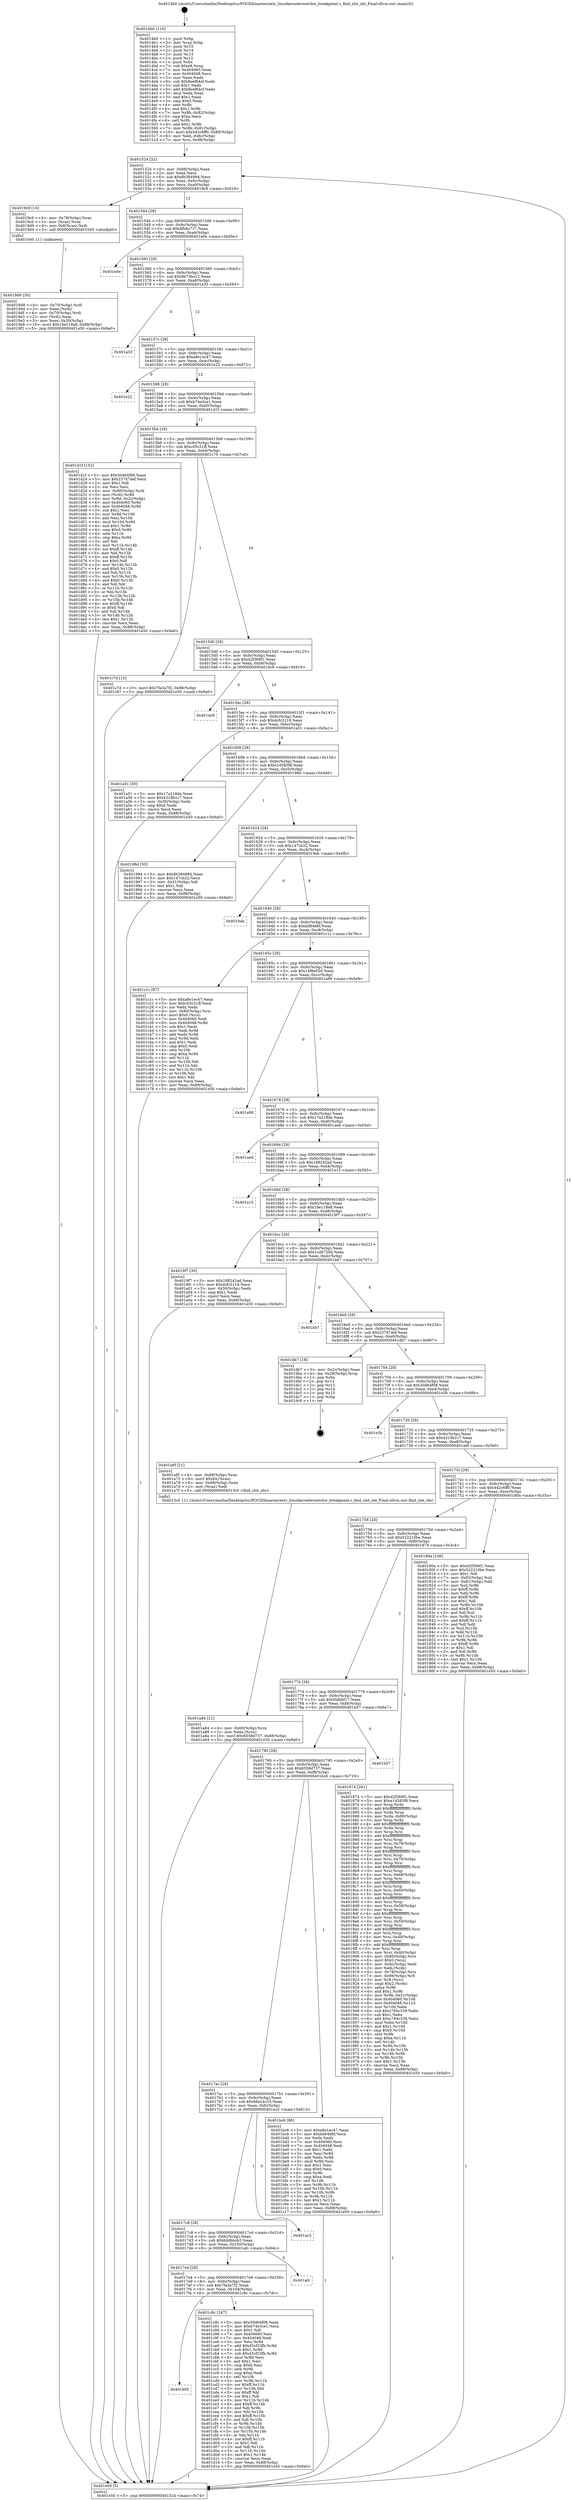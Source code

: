 digraph "0x4014b0" {
  label = "0x4014b0 (/mnt/c/Users/mathe/Desktop/tcc/POCII/binaries/extr_linuxkerneleventshw_breakpoint.c_find_slot_idx_Final-ollvm.out::main(0))"
  labelloc = "t"
  node[shape=record]

  Entry [label="",width=0.3,height=0.3,shape=circle,fillcolor=black,style=filled]
  "0x401524" [label="{
     0x401524 [32]\l
     | [instrs]\l
     &nbsp;&nbsp;0x401524 \<+6\>: mov -0x88(%rbp),%eax\l
     &nbsp;&nbsp;0x40152a \<+2\>: mov %eax,%ecx\l
     &nbsp;&nbsp;0x40152c \<+6\>: sub $0x8b384984,%ecx\l
     &nbsp;&nbsp;0x401532 \<+6\>: mov %eax,-0x9c(%rbp)\l
     &nbsp;&nbsp;0x401538 \<+6\>: mov %ecx,-0xa0(%rbp)\l
     &nbsp;&nbsp;0x40153e \<+6\>: je 00000000004019c9 \<main+0x519\>\l
  }"]
  "0x4019c9" [label="{
     0x4019c9 [16]\l
     | [instrs]\l
     &nbsp;&nbsp;0x4019c9 \<+4\>: mov -0x78(%rbp),%rax\l
     &nbsp;&nbsp;0x4019cd \<+3\>: mov (%rax),%rax\l
     &nbsp;&nbsp;0x4019d0 \<+4\>: mov 0x8(%rax),%rdi\l
     &nbsp;&nbsp;0x4019d4 \<+5\>: call 0000000000401040 \<atoi@plt\>\l
     | [calls]\l
     &nbsp;&nbsp;0x401040 \{1\} (unknown)\l
  }"]
  "0x401544" [label="{
     0x401544 [28]\l
     | [instrs]\l
     &nbsp;&nbsp;0x401544 \<+5\>: jmp 0000000000401549 \<main+0x99\>\l
     &nbsp;&nbsp;0x401549 \<+6\>: mov -0x9c(%rbp),%eax\l
     &nbsp;&nbsp;0x40154f \<+5\>: sub $0x8fb8c717,%eax\l
     &nbsp;&nbsp;0x401554 \<+6\>: mov %eax,-0xa4(%rbp)\l
     &nbsp;&nbsp;0x40155a \<+6\>: je 0000000000401e0e \<main+0x95e\>\l
  }"]
  Exit [label="",width=0.3,height=0.3,shape=circle,fillcolor=black,style=filled,peripheries=2]
  "0x401e0e" [label="{
     0x401e0e\l
  }", style=dashed]
  "0x401560" [label="{
     0x401560 [28]\l
     | [instrs]\l
     &nbsp;&nbsp;0x401560 \<+5\>: jmp 0000000000401565 \<main+0xb5\>\l
     &nbsp;&nbsp;0x401565 \<+6\>: mov -0x9c(%rbp),%eax\l
     &nbsp;&nbsp;0x40156b \<+5\>: sub $0x9b75be12,%eax\l
     &nbsp;&nbsp;0x401570 \<+6\>: mov %eax,-0xa8(%rbp)\l
     &nbsp;&nbsp;0x401576 \<+6\>: je 0000000000401a33 \<main+0x583\>\l
  }"]
  "0x401800" [label="{
     0x401800\l
  }", style=dashed]
  "0x401a33" [label="{
     0x401a33\l
  }", style=dashed]
  "0x40157c" [label="{
     0x40157c [28]\l
     | [instrs]\l
     &nbsp;&nbsp;0x40157c \<+5\>: jmp 0000000000401581 \<main+0xd1\>\l
     &nbsp;&nbsp;0x401581 \<+6\>: mov -0x9c(%rbp),%eax\l
     &nbsp;&nbsp;0x401587 \<+5\>: sub $0xa8e1ec47,%eax\l
     &nbsp;&nbsp;0x40158c \<+6\>: mov %eax,-0xac(%rbp)\l
     &nbsp;&nbsp;0x401592 \<+6\>: je 0000000000401e22 \<main+0x972\>\l
  }"]
  "0x401c8c" [label="{
     0x401c8c [147]\l
     | [instrs]\l
     &nbsp;&nbsp;0x401c8c \<+5\>: mov $0x30d64f08,%eax\l
     &nbsp;&nbsp;0x401c91 \<+5\>: mov $0xb74e3ce1,%ecx\l
     &nbsp;&nbsp;0x401c96 \<+2\>: mov $0x1,%dl\l
     &nbsp;&nbsp;0x401c98 \<+7\>: mov 0x404060,%esi\l
     &nbsp;&nbsp;0x401c9f \<+7\>: mov 0x404048,%edi\l
     &nbsp;&nbsp;0x401ca6 \<+3\>: mov %esi,%r8d\l
     &nbsp;&nbsp;0x401ca9 \<+7\>: add $0x45cf23fb,%r8d\l
     &nbsp;&nbsp;0x401cb0 \<+4\>: sub $0x1,%r8d\l
     &nbsp;&nbsp;0x401cb4 \<+7\>: sub $0x45cf23fb,%r8d\l
     &nbsp;&nbsp;0x401cbb \<+4\>: imul %r8d,%esi\l
     &nbsp;&nbsp;0x401cbf \<+3\>: and $0x1,%esi\l
     &nbsp;&nbsp;0x401cc2 \<+3\>: cmp $0x0,%esi\l
     &nbsp;&nbsp;0x401cc5 \<+4\>: sete %r9b\l
     &nbsp;&nbsp;0x401cc9 \<+3\>: cmp $0xa,%edi\l
     &nbsp;&nbsp;0x401ccc \<+4\>: setl %r10b\l
     &nbsp;&nbsp;0x401cd0 \<+3\>: mov %r9b,%r11b\l
     &nbsp;&nbsp;0x401cd3 \<+4\>: xor $0xff,%r11b\l
     &nbsp;&nbsp;0x401cd7 \<+3\>: mov %r10b,%bl\l
     &nbsp;&nbsp;0x401cda \<+3\>: xor $0xff,%bl\l
     &nbsp;&nbsp;0x401cdd \<+3\>: xor $0x1,%dl\l
     &nbsp;&nbsp;0x401ce0 \<+3\>: mov %r11b,%r14b\l
     &nbsp;&nbsp;0x401ce3 \<+4\>: and $0xff,%r14b\l
     &nbsp;&nbsp;0x401ce7 \<+3\>: and %dl,%r9b\l
     &nbsp;&nbsp;0x401cea \<+3\>: mov %bl,%r15b\l
     &nbsp;&nbsp;0x401ced \<+4\>: and $0xff,%r15b\l
     &nbsp;&nbsp;0x401cf1 \<+3\>: and %dl,%r10b\l
     &nbsp;&nbsp;0x401cf4 \<+3\>: or %r9b,%r14b\l
     &nbsp;&nbsp;0x401cf7 \<+3\>: or %r10b,%r15b\l
     &nbsp;&nbsp;0x401cfa \<+3\>: xor %r15b,%r14b\l
     &nbsp;&nbsp;0x401cfd \<+3\>: or %bl,%r11b\l
     &nbsp;&nbsp;0x401d00 \<+4\>: xor $0xff,%r11b\l
     &nbsp;&nbsp;0x401d04 \<+3\>: or $0x1,%dl\l
     &nbsp;&nbsp;0x401d07 \<+3\>: and %dl,%r11b\l
     &nbsp;&nbsp;0x401d0a \<+3\>: or %r11b,%r14b\l
     &nbsp;&nbsp;0x401d0d \<+4\>: test $0x1,%r14b\l
     &nbsp;&nbsp;0x401d11 \<+3\>: cmovne %ecx,%eax\l
     &nbsp;&nbsp;0x401d14 \<+6\>: mov %eax,-0x88(%rbp)\l
     &nbsp;&nbsp;0x401d1a \<+5\>: jmp 0000000000401e50 \<main+0x9a0\>\l
  }"]
  "0x401e22" [label="{
     0x401e22\l
  }", style=dashed]
  "0x401598" [label="{
     0x401598 [28]\l
     | [instrs]\l
     &nbsp;&nbsp;0x401598 \<+5\>: jmp 000000000040159d \<main+0xed\>\l
     &nbsp;&nbsp;0x40159d \<+6\>: mov -0x9c(%rbp),%eax\l
     &nbsp;&nbsp;0x4015a3 \<+5\>: sub $0xb74e3ce1,%eax\l
     &nbsp;&nbsp;0x4015a8 \<+6\>: mov %eax,-0xb0(%rbp)\l
     &nbsp;&nbsp;0x4015ae \<+6\>: je 0000000000401d1f \<main+0x86f\>\l
  }"]
  "0x4017e4" [label="{
     0x4017e4 [28]\l
     | [instrs]\l
     &nbsp;&nbsp;0x4017e4 \<+5\>: jmp 00000000004017e9 \<main+0x339\>\l
     &nbsp;&nbsp;0x4017e9 \<+6\>: mov -0x9c(%rbp),%eax\l
     &nbsp;&nbsp;0x4017ef \<+5\>: sub $0x7fa3a7f2,%eax\l
     &nbsp;&nbsp;0x4017f4 \<+6\>: mov %eax,-0x104(%rbp)\l
     &nbsp;&nbsp;0x4017fa \<+6\>: je 0000000000401c8c \<main+0x7dc\>\l
  }"]
  "0x401d1f" [label="{
     0x401d1f [152]\l
     | [instrs]\l
     &nbsp;&nbsp;0x401d1f \<+5\>: mov $0x30d64f08,%eax\l
     &nbsp;&nbsp;0x401d24 \<+5\>: mov $0x237d74ef,%ecx\l
     &nbsp;&nbsp;0x401d29 \<+2\>: mov $0x1,%dl\l
     &nbsp;&nbsp;0x401d2b \<+2\>: xor %esi,%esi\l
     &nbsp;&nbsp;0x401d2d \<+4\>: mov -0x80(%rbp),%rdi\l
     &nbsp;&nbsp;0x401d31 \<+3\>: mov (%rdi),%r8d\l
     &nbsp;&nbsp;0x401d34 \<+4\>: mov %r8d,-0x2c(%rbp)\l
     &nbsp;&nbsp;0x401d38 \<+8\>: mov 0x404060,%r8d\l
     &nbsp;&nbsp;0x401d40 \<+8\>: mov 0x404048,%r9d\l
     &nbsp;&nbsp;0x401d48 \<+3\>: sub $0x1,%esi\l
     &nbsp;&nbsp;0x401d4b \<+3\>: mov %r8d,%r10d\l
     &nbsp;&nbsp;0x401d4e \<+3\>: add %esi,%r10d\l
     &nbsp;&nbsp;0x401d51 \<+4\>: imul %r10d,%r8d\l
     &nbsp;&nbsp;0x401d55 \<+4\>: and $0x1,%r8d\l
     &nbsp;&nbsp;0x401d59 \<+4\>: cmp $0x0,%r8d\l
     &nbsp;&nbsp;0x401d5d \<+4\>: sete %r11b\l
     &nbsp;&nbsp;0x401d61 \<+4\>: cmp $0xa,%r9d\l
     &nbsp;&nbsp;0x401d65 \<+3\>: setl %bl\l
     &nbsp;&nbsp;0x401d68 \<+3\>: mov %r11b,%r14b\l
     &nbsp;&nbsp;0x401d6b \<+4\>: xor $0xff,%r14b\l
     &nbsp;&nbsp;0x401d6f \<+3\>: mov %bl,%r15b\l
     &nbsp;&nbsp;0x401d72 \<+4\>: xor $0xff,%r15b\l
     &nbsp;&nbsp;0x401d76 \<+3\>: xor $0x0,%dl\l
     &nbsp;&nbsp;0x401d79 \<+3\>: mov %r14b,%r12b\l
     &nbsp;&nbsp;0x401d7c \<+4\>: and $0x0,%r12b\l
     &nbsp;&nbsp;0x401d80 \<+3\>: and %dl,%r11b\l
     &nbsp;&nbsp;0x401d83 \<+3\>: mov %r15b,%r13b\l
     &nbsp;&nbsp;0x401d86 \<+4\>: and $0x0,%r13b\l
     &nbsp;&nbsp;0x401d8a \<+2\>: and %dl,%bl\l
     &nbsp;&nbsp;0x401d8c \<+3\>: or %r11b,%r12b\l
     &nbsp;&nbsp;0x401d8f \<+3\>: or %bl,%r13b\l
     &nbsp;&nbsp;0x401d92 \<+3\>: xor %r13b,%r12b\l
     &nbsp;&nbsp;0x401d95 \<+3\>: or %r15b,%r14b\l
     &nbsp;&nbsp;0x401d98 \<+4\>: xor $0xff,%r14b\l
     &nbsp;&nbsp;0x401d9c \<+3\>: or $0x0,%dl\l
     &nbsp;&nbsp;0x401d9f \<+3\>: and %dl,%r14b\l
     &nbsp;&nbsp;0x401da2 \<+3\>: or %r14b,%r12b\l
     &nbsp;&nbsp;0x401da5 \<+4\>: test $0x1,%r12b\l
     &nbsp;&nbsp;0x401da9 \<+3\>: cmovne %ecx,%eax\l
     &nbsp;&nbsp;0x401dac \<+6\>: mov %eax,-0x88(%rbp)\l
     &nbsp;&nbsp;0x401db2 \<+5\>: jmp 0000000000401e50 \<main+0x9a0\>\l
  }"]
  "0x4015b4" [label="{
     0x4015b4 [28]\l
     | [instrs]\l
     &nbsp;&nbsp;0x4015b4 \<+5\>: jmp 00000000004015b9 \<main+0x109\>\l
     &nbsp;&nbsp;0x4015b9 \<+6\>: mov -0x9c(%rbp),%eax\l
     &nbsp;&nbsp;0x4015bf \<+5\>: sub $0xc05c31ff,%eax\l
     &nbsp;&nbsp;0x4015c4 \<+6\>: mov %eax,-0xb4(%rbp)\l
     &nbsp;&nbsp;0x4015ca \<+6\>: je 0000000000401c7d \<main+0x7cd\>\l
  }"]
  "0x401afc" [label="{
     0x401afc\l
  }", style=dashed]
  "0x401c7d" [label="{
     0x401c7d [15]\l
     | [instrs]\l
     &nbsp;&nbsp;0x401c7d \<+10\>: movl $0x7fa3a7f2,-0x88(%rbp)\l
     &nbsp;&nbsp;0x401c87 \<+5\>: jmp 0000000000401e50 \<main+0x9a0\>\l
  }"]
  "0x4015d0" [label="{
     0x4015d0 [28]\l
     | [instrs]\l
     &nbsp;&nbsp;0x4015d0 \<+5\>: jmp 00000000004015d5 \<main+0x125\>\l
     &nbsp;&nbsp;0x4015d5 \<+6\>: mov -0x9c(%rbp),%eax\l
     &nbsp;&nbsp;0x4015db \<+5\>: sub $0xd2f369f1,%eax\l
     &nbsp;&nbsp;0x4015e0 \<+6\>: mov %eax,-0xb8(%rbp)\l
     &nbsp;&nbsp;0x4015e6 \<+6\>: je 0000000000401dc9 \<main+0x919\>\l
  }"]
  "0x4017c8" [label="{
     0x4017c8 [28]\l
     | [instrs]\l
     &nbsp;&nbsp;0x4017c8 \<+5\>: jmp 00000000004017cd \<main+0x31d\>\l
     &nbsp;&nbsp;0x4017cd \<+6\>: mov -0x9c(%rbp),%eax\l
     &nbsp;&nbsp;0x4017d3 \<+5\>: sub $0x6ddbbcb3,%eax\l
     &nbsp;&nbsp;0x4017d8 \<+6\>: mov %eax,-0x100(%rbp)\l
     &nbsp;&nbsp;0x4017de \<+6\>: je 0000000000401afc \<main+0x64c\>\l
  }"]
  "0x401dc9" [label="{
     0x401dc9\l
  }", style=dashed]
  "0x4015ec" [label="{
     0x4015ec [28]\l
     | [instrs]\l
     &nbsp;&nbsp;0x4015ec \<+5\>: jmp 00000000004015f1 \<main+0x141\>\l
     &nbsp;&nbsp;0x4015f1 \<+6\>: mov -0x9c(%rbp),%eax\l
     &nbsp;&nbsp;0x4015f7 \<+5\>: sub $0xdcfc2118,%eax\l
     &nbsp;&nbsp;0x4015fc \<+6\>: mov %eax,-0xbc(%rbp)\l
     &nbsp;&nbsp;0x401602 \<+6\>: je 0000000000401a51 \<main+0x5a1\>\l
  }"]
  "0x401ac3" [label="{
     0x401ac3\l
  }", style=dashed]
  "0x401a51" [label="{
     0x401a51 [30]\l
     | [instrs]\l
     &nbsp;&nbsp;0x401a51 \<+5\>: mov $0x17a218de,%eax\l
     &nbsp;&nbsp;0x401a56 \<+5\>: mov $0x4318b1c7,%ecx\l
     &nbsp;&nbsp;0x401a5b \<+3\>: mov -0x30(%rbp),%edx\l
     &nbsp;&nbsp;0x401a5e \<+3\>: cmp $0x0,%edx\l
     &nbsp;&nbsp;0x401a61 \<+3\>: cmove %ecx,%eax\l
     &nbsp;&nbsp;0x401a64 \<+6\>: mov %eax,-0x88(%rbp)\l
     &nbsp;&nbsp;0x401a6a \<+5\>: jmp 0000000000401e50 \<main+0x9a0\>\l
  }"]
  "0x401608" [label="{
     0x401608 [28]\l
     | [instrs]\l
     &nbsp;&nbsp;0x401608 \<+5\>: jmp 000000000040160d \<main+0x15d\>\l
     &nbsp;&nbsp;0x40160d \<+6\>: mov -0x9c(%rbp),%eax\l
     &nbsp;&nbsp;0x401613 \<+5\>: sub $0xe1d583f8,%eax\l
     &nbsp;&nbsp;0x401618 \<+6\>: mov %eax,-0xc0(%rbp)\l
     &nbsp;&nbsp;0x40161e \<+6\>: je 000000000040198d \<main+0x4dd\>\l
  }"]
  "0x4017ac" [label="{
     0x4017ac [28]\l
     | [instrs]\l
     &nbsp;&nbsp;0x4017ac \<+5\>: jmp 00000000004017b1 \<main+0x301\>\l
     &nbsp;&nbsp;0x4017b1 \<+6\>: mov -0x9c(%rbp),%eax\l
     &nbsp;&nbsp;0x4017b7 \<+5\>: sub $0x66a14c33,%eax\l
     &nbsp;&nbsp;0x4017bc \<+6\>: mov %eax,-0xfc(%rbp)\l
     &nbsp;&nbsp;0x4017c2 \<+6\>: je 0000000000401ac3 \<main+0x613\>\l
  }"]
  "0x40198d" [label="{
     0x40198d [30]\l
     | [instrs]\l
     &nbsp;&nbsp;0x40198d \<+5\>: mov $0x8b384984,%eax\l
     &nbsp;&nbsp;0x401992 \<+5\>: mov $0x147cb22,%ecx\l
     &nbsp;&nbsp;0x401997 \<+3\>: mov -0x31(%rbp),%dl\l
     &nbsp;&nbsp;0x40199a \<+3\>: test $0x1,%dl\l
     &nbsp;&nbsp;0x40199d \<+3\>: cmovne %ecx,%eax\l
     &nbsp;&nbsp;0x4019a0 \<+6\>: mov %eax,-0x88(%rbp)\l
     &nbsp;&nbsp;0x4019a6 \<+5\>: jmp 0000000000401e50 \<main+0x9a0\>\l
  }"]
  "0x401624" [label="{
     0x401624 [28]\l
     | [instrs]\l
     &nbsp;&nbsp;0x401624 \<+5\>: jmp 0000000000401629 \<main+0x179\>\l
     &nbsp;&nbsp;0x401629 \<+6\>: mov -0x9c(%rbp),%eax\l
     &nbsp;&nbsp;0x40162f \<+5\>: sub $0x147cb22,%eax\l
     &nbsp;&nbsp;0x401634 \<+6\>: mov %eax,-0xc4(%rbp)\l
     &nbsp;&nbsp;0x40163a \<+6\>: je 00000000004019ab \<main+0x4fb\>\l
  }"]
  "0x401bc6" [label="{
     0x401bc6 [86]\l
     | [instrs]\l
     &nbsp;&nbsp;0x401bc6 \<+5\>: mov $0xa8e1ec47,%eax\l
     &nbsp;&nbsp;0x401bcb \<+5\>: mov $0xbd84d6f,%ecx\l
     &nbsp;&nbsp;0x401bd0 \<+2\>: xor %edx,%edx\l
     &nbsp;&nbsp;0x401bd2 \<+7\>: mov 0x404060,%esi\l
     &nbsp;&nbsp;0x401bd9 \<+7\>: mov 0x404048,%edi\l
     &nbsp;&nbsp;0x401be0 \<+3\>: sub $0x1,%edx\l
     &nbsp;&nbsp;0x401be3 \<+3\>: mov %esi,%r8d\l
     &nbsp;&nbsp;0x401be6 \<+3\>: add %edx,%r8d\l
     &nbsp;&nbsp;0x401be9 \<+4\>: imul %r8d,%esi\l
     &nbsp;&nbsp;0x401bed \<+3\>: and $0x1,%esi\l
     &nbsp;&nbsp;0x401bf0 \<+3\>: cmp $0x0,%esi\l
     &nbsp;&nbsp;0x401bf3 \<+4\>: sete %r9b\l
     &nbsp;&nbsp;0x401bf7 \<+3\>: cmp $0xa,%edi\l
     &nbsp;&nbsp;0x401bfa \<+4\>: setl %r10b\l
     &nbsp;&nbsp;0x401bfe \<+3\>: mov %r9b,%r11b\l
     &nbsp;&nbsp;0x401c01 \<+3\>: and %r10b,%r11b\l
     &nbsp;&nbsp;0x401c04 \<+3\>: xor %r10b,%r9b\l
     &nbsp;&nbsp;0x401c07 \<+3\>: or %r9b,%r11b\l
     &nbsp;&nbsp;0x401c0a \<+4\>: test $0x1,%r11b\l
     &nbsp;&nbsp;0x401c0e \<+3\>: cmovne %ecx,%eax\l
     &nbsp;&nbsp;0x401c11 \<+6\>: mov %eax,-0x88(%rbp)\l
     &nbsp;&nbsp;0x401c17 \<+5\>: jmp 0000000000401e50 \<main+0x9a0\>\l
  }"]
  "0x4019ab" [label="{
     0x4019ab\l
  }", style=dashed]
  "0x401640" [label="{
     0x401640 [28]\l
     | [instrs]\l
     &nbsp;&nbsp;0x401640 \<+5\>: jmp 0000000000401645 \<main+0x195\>\l
     &nbsp;&nbsp;0x401645 \<+6\>: mov -0x9c(%rbp),%eax\l
     &nbsp;&nbsp;0x40164b \<+5\>: sub $0xbd84d6f,%eax\l
     &nbsp;&nbsp;0x401650 \<+6\>: mov %eax,-0xc8(%rbp)\l
     &nbsp;&nbsp;0x401656 \<+6\>: je 0000000000401c1c \<main+0x76c\>\l
  }"]
  "0x401790" [label="{
     0x401790 [28]\l
     | [instrs]\l
     &nbsp;&nbsp;0x401790 \<+5\>: jmp 0000000000401795 \<main+0x2e5\>\l
     &nbsp;&nbsp;0x401795 \<+6\>: mov -0x9c(%rbp),%eax\l
     &nbsp;&nbsp;0x40179b \<+5\>: sub $0x6558d737,%eax\l
     &nbsp;&nbsp;0x4017a0 \<+6\>: mov %eax,-0xf8(%rbp)\l
     &nbsp;&nbsp;0x4017a6 \<+6\>: je 0000000000401bc6 \<main+0x716\>\l
  }"]
  "0x401c1c" [label="{
     0x401c1c [97]\l
     | [instrs]\l
     &nbsp;&nbsp;0x401c1c \<+5\>: mov $0xa8e1ec47,%eax\l
     &nbsp;&nbsp;0x401c21 \<+5\>: mov $0xc05c31ff,%ecx\l
     &nbsp;&nbsp;0x401c26 \<+2\>: xor %edx,%edx\l
     &nbsp;&nbsp;0x401c28 \<+4\>: mov -0x80(%rbp),%rsi\l
     &nbsp;&nbsp;0x401c2c \<+6\>: movl $0x0,(%rsi)\l
     &nbsp;&nbsp;0x401c32 \<+7\>: mov 0x404060,%edi\l
     &nbsp;&nbsp;0x401c39 \<+8\>: mov 0x404048,%r8d\l
     &nbsp;&nbsp;0x401c41 \<+3\>: sub $0x1,%edx\l
     &nbsp;&nbsp;0x401c44 \<+3\>: mov %edi,%r9d\l
     &nbsp;&nbsp;0x401c47 \<+3\>: add %edx,%r9d\l
     &nbsp;&nbsp;0x401c4a \<+4\>: imul %r9d,%edi\l
     &nbsp;&nbsp;0x401c4e \<+3\>: and $0x1,%edi\l
     &nbsp;&nbsp;0x401c51 \<+3\>: cmp $0x0,%edi\l
     &nbsp;&nbsp;0x401c54 \<+4\>: sete %r10b\l
     &nbsp;&nbsp;0x401c58 \<+4\>: cmp $0xa,%r8d\l
     &nbsp;&nbsp;0x401c5c \<+4\>: setl %r11b\l
     &nbsp;&nbsp;0x401c60 \<+3\>: mov %r10b,%bl\l
     &nbsp;&nbsp;0x401c63 \<+3\>: and %r11b,%bl\l
     &nbsp;&nbsp;0x401c66 \<+3\>: xor %r11b,%r10b\l
     &nbsp;&nbsp;0x401c69 \<+3\>: or %r10b,%bl\l
     &nbsp;&nbsp;0x401c6c \<+3\>: test $0x1,%bl\l
     &nbsp;&nbsp;0x401c6f \<+3\>: cmovne %ecx,%eax\l
     &nbsp;&nbsp;0x401c72 \<+6\>: mov %eax,-0x88(%rbp)\l
     &nbsp;&nbsp;0x401c78 \<+5\>: jmp 0000000000401e50 \<main+0x9a0\>\l
  }"]
  "0x40165c" [label="{
     0x40165c [28]\l
     | [instrs]\l
     &nbsp;&nbsp;0x40165c \<+5\>: jmp 0000000000401661 \<main+0x1b1\>\l
     &nbsp;&nbsp;0x401661 \<+6\>: mov -0x9c(%rbp),%eax\l
     &nbsp;&nbsp;0x401667 \<+5\>: sub $0x14f6e020,%eax\l
     &nbsp;&nbsp;0x40166c \<+6\>: mov %eax,-0xcc(%rbp)\l
     &nbsp;&nbsp;0x401672 \<+6\>: je 0000000000401a99 \<main+0x5e9\>\l
  }"]
  "0x401b57" [label="{
     0x401b57\l
  }", style=dashed]
  "0x401a99" [label="{
     0x401a99\l
  }", style=dashed]
  "0x401678" [label="{
     0x401678 [28]\l
     | [instrs]\l
     &nbsp;&nbsp;0x401678 \<+5\>: jmp 000000000040167d \<main+0x1cd\>\l
     &nbsp;&nbsp;0x40167d \<+6\>: mov -0x9c(%rbp),%eax\l
     &nbsp;&nbsp;0x401683 \<+5\>: sub $0x17a218de,%eax\l
     &nbsp;&nbsp;0x401688 \<+6\>: mov %eax,-0xd0(%rbp)\l
     &nbsp;&nbsp;0x40168e \<+6\>: je 0000000000401aed \<main+0x63d\>\l
  }"]
  "0x401a84" [label="{
     0x401a84 [21]\l
     | [instrs]\l
     &nbsp;&nbsp;0x401a84 \<+4\>: mov -0x60(%rbp),%rcx\l
     &nbsp;&nbsp;0x401a88 \<+2\>: mov %eax,(%rcx)\l
     &nbsp;&nbsp;0x401a8a \<+10\>: movl $0x6558d737,-0x88(%rbp)\l
     &nbsp;&nbsp;0x401a94 \<+5\>: jmp 0000000000401e50 \<main+0x9a0\>\l
  }"]
  "0x401aed" [label="{
     0x401aed\l
  }", style=dashed]
  "0x401694" [label="{
     0x401694 [28]\l
     | [instrs]\l
     &nbsp;&nbsp;0x401694 \<+5\>: jmp 0000000000401699 \<main+0x1e9\>\l
     &nbsp;&nbsp;0x401699 \<+6\>: mov -0x9c(%rbp),%eax\l
     &nbsp;&nbsp;0x40169f \<+5\>: sub $0x188242ad,%eax\l
     &nbsp;&nbsp;0x4016a4 \<+6\>: mov %eax,-0xd4(%rbp)\l
     &nbsp;&nbsp;0x4016aa \<+6\>: je 0000000000401a15 \<main+0x565\>\l
  }"]
  "0x4019d9" [label="{
     0x4019d9 [30]\l
     | [instrs]\l
     &nbsp;&nbsp;0x4019d9 \<+4\>: mov -0x70(%rbp),%rdi\l
     &nbsp;&nbsp;0x4019dd \<+2\>: mov %eax,(%rdi)\l
     &nbsp;&nbsp;0x4019df \<+4\>: mov -0x70(%rbp),%rdi\l
     &nbsp;&nbsp;0x4019e3 \<+2\>: mov (%rdi),%eax\l
     &nbsp;&nbsp;0x4019e5 \<+3\>: mov %eax,-0x30(%rbp)\l
     &nbsp;&nbsp;0x4019e8 \<+10\>: movl $0x1be118a8,-0x88(%rbp)\l
     &nbsp;&nbsp;0x4019f2 \<+5\>: jmp 0000000000401e50 \<main+0x9a0\>\l
  }"]
  "0x401a15" [label="{
     0x401a15\l
  }", style=dashed]
  "0x4016b0" [label="{
     0x4016b0 [28]\l
     | [instrs]\l
     &nbsp;&nbsp;0x4016b0 \<+5\>: jmp 00000000004016b5 \<main+0x205\>\l
     &nbsp;&nbsp;0x4016b5 \<+6\>: mov -0x9c(%rbp),%eax\l
     &nbsp;&nbsp;0x4016bb \<+5\>: sub $0x1be118a8,%eax\l
     &nbsp;&nbsp;0x4016c0 \<+6\>: mov %eax,-0xd8(%rbp)\l
     &nbsp;&nbsp;0x4016c6 \<+6\>: je 00000000004019f7 \<main+0x547\>\l
  }"]
  "0x401774" [label="{
     0x401774 [28]\l
     | [instrs]\l
     &nbsp;&nbsp;0x401774 \<+5\>: jmp 0000000000401779 \<main+0x2c9\>\l
     &nbsp;&nbsp;0x401779 \<+6\>: mov -0x9c(%rbp),%eax\l
     &nbsp;&nbsp;0x40177f \<+5\>: sub $0x5bfabf17,%eax\l
     &nbsp;&nbsp;0x401784 \<+6\>: mov %eax,-0xf4(%rbp)\l
     &nbsp;&nbsp;0x40178a \<+6\>: je 0000000000401b57 \<main+0x6a7\>\l
  }"]
  "0x4019f7" [label="{
     0x4019f7 [30]\l
     | [instrs]\l
     &nbsp;&nbsp;0x4019f7 \<+5\>: mov $0x188242ad,%eax\l
     &nbsp;&nbsp;0x4019fc \<+5\>: mov $0xdcfc2118,%ecx\l
     &nbsp;&nbsp;0x401a01 \<+3\>: mov -0x30(%rbp),%edx\l
     &nbsp;&nbsp;0x401a04 \<+3\>: cmp $0x1,%edx\l
     &nbsp;&nbsp;0x401a07 \<+3\>: cmovl %ecx,%eax\l
     &nbsp;&nbsp;0x401a0a \<+6\>: mov %eax,-0x88(%rbp)\l
     &nbsp;&nbsp;0x401a10 \<+5\>: jmp 0000000000401e50 \<main+0x9a0\>\l
  }"]
  "0x4016cc" [label="{
     0x4016cc [28]\l
     | [instrs]\l
     &nbsp;&nbsp;0x4016cc \<+5\>: jmp 00000000004016d1 \<main+0x221\>\l
     &nbsp;&nbsp;0x4016d1 \<+6\>: mov -0x9c(%rbp),%eax\l
     &nbsp;&nbsp;0x4016d7 \<+5\>: sub $0x1cd6720d,%eax\l
     &nbsp;&nbsp;0x4016dc \<+6\>: mov %eax,-0xdc(%rbp)\l
     &nbsp;&nbsp;0x4016e2 \<+6\>: je 0000000000401bb7 \<main+0x707\>\l
  }"]
  "0x401874" [label="{
     0x401874 [281]\l
     | [instrs]\l
     &nbsp;&nbsp;0x401874 \<+5\>: mov $0xd2f369f1,%eax\l
     &nbsp;&nbsp;0x401879 \<+5\>: mov $0xe1d583f8,%ecx\l
     &nbsp;&nbsp;0x40187e \<+3\>: mov %rsp,%rdx\l
     &nbsp;&nbsp;0x401881 \<+4\>: add $0xfffffffffffffff0,%rdx\l
     &nbsp;&nbsp;0x401885 \<+3\>: mov %rdx,%rsp\l
     &nbsp;&nbsp;0x401888 \<+4\>: mov %rdx,-0x80(%rbp)\l
     &nbsp;&nbsp;0x40188c \<+3\>: mov %rsp,%rdx\l
     &nbsp;&nbsp;0x40188f \<+4\>: add $0xfffffffffffffff0,%rdx\l
     &nbsp;&nbsp;0x401893 \<+3\>: mov %rdx,%rsp\l
     &nbsp;&nbsp;0x401896 \<+3\>: mov %rsp,%rsi\l
     &nbsp;&nbsp;0x401899 \<+4\>: add $0xfffffffffffffff0,%rsi\l
     &nbsp;&nbsp;0x40189d \<+3\>: mov %rsi,%rsp\l
     &nbsp;&nbsp;0x4018a0 \<+4\>: mov %rsi,-0x78(%rbp)\l
     &nbsp;&nbsp;0x4018a4 \<+3\>: mov %rsp,%rsi\l
     &nbsp;&nbsp;0x4018a7 \<+4\>: add $0xfffffffffffffff0,%rsi\l
     &nbsp;&nbsp;0x4018ab \<+3\>: mov %rsi,%rsp\l
     &nbsp;&nbsp;0x4018ae \<+4\>: mov %rsi,-0x70(%rbp)\l
     &nbsp;&nbsp;0x4018b2 \<+3\>: mov %rsp,%rsi\l
     &nbsp;&nbsp;0x4018b5 \<+4\>: add $0xfffffffffffffff0,%rsi\l
     &nbsp;&nbsp;0x4018b9 \<+3\>: mov %rsi,%rsp\l
     &nbsp;&nbsp;0x4018bc \<+4\>: mov %rsi,-0x68(%rbp)\l
     &nbsp;&nbsp;0x4018c0 \<+3\>: mov %rsp,%rsi\l
     &nbsp;&nbsp;0x4018c3 \<+4\>: add $0xfffffffffffffff0,%rsi\l
     &nbsp;&nbsp;0x4018c7 \<+3\>: mov %rsi,%rsp\l
     &nbsp;&nbsp;0x4018ca \<+4\>: mov %rsi,-0x60(%rbp)\l
     &nbsp;&nbsp;0x4018ce \<+3\>: mov %rsp,%rsi\l
     &nbsp;&nbsp;0x4018d1 \<+4\>: add $0xfffffffffffffff0,%rsi\l
     &nbsp;&nbsp;0x4018d5 \<+3\>: mov %rsi,%rsp\l
     &nbsp;&nbsp;0x4018d8 \<+4\>: mov %rsi,-0x58(%rbp)\l
     &nbsp;&nbsp;0x4018dc \<+3\>: mov %rsp,%rsi\l
     &nbsp;&nbsp;0x4018df \<+4\>: add $0xfffffffffffffff0,%rsi\l
     &nbsp;&nbsp;0x4018e3 \<+3\>: mov %rsi,%rsp\l
     &nbsp;&nbsp;0x4018e6 \<+4\>: mov %rsi,-0x50(%rbp)\l
     &nbsp;&nbsp;0x4018ea \<+3\>: mov %rsp,%rsi\l
     &nbsp;&nbsp;0x4018ed \<+4\>: add $0xfffffffffffffff0,%rsi\l
     &nbsp;&nbsp;0x4018f1 \<+3\>: mov %rsi,%rsp\l
     &nbsp;&nbsp;0x4018f4 \<+4\>: mov %rsi,-0x48(%rbp)\l
     &nbsp;&nbsp;0x4018f8 \<+3\>: mov %rsp,%rsi\l
     &nbsp;&nbsp;0x4018fb \<+4\>: add $0xfffffffffffffff0,%rsi\l
     &nbsp;&nbsp;0x4018ff \<+3\>: mov %rsi,%rsp\l
     &nbsp;&nbsp;0x401902 \<+4\>: mov %rsi,-0x40(%rbp)\l
     &nbsp;&nbsp;0x401906 \<+4\>: mov -0x80(%rbp),%rsi\l
     &nbsp;&nbsp;0x40190a \<+6\>: movl $0x0,(%rsi)\l
     &nbsp;&nbsp;0x401910 \<+6\>: mov -0x8c(%rbp),%edi\l
     &nbsp;&nbsp;0x401916 \<+2\>: mov %edi,(%rdx)\l
     &nbsp;&nbsp;0x401918 \<+4\>: mov -0x78(%rbp),%rsi\l
     &nbsp;&nbsp;0x40191c \<+7\>: mov -0x98(%rbp),%r8\l
     &nbsp;&nbsp;0x401923 \<+3\>: mov %r8,(%rsi)\l
     &nbsp;&nbsp;0x401926 \<+3\>: cmpl $0x2,(%rdx)\l
     &nbsp;&nbsp;0x401929 \<+4\>: setne %r9b\l
     &nbsp;&nbsp;0x40192d \<+4\>: and $0x1,%r9b\l
     &nbsp;&nbsp;0x401931 \<+4\>: mov %r9b,-0x31(%rbp)\l
     &nbsp;&nbsp;0x401935 \<+8\>: mov 0x404060,%r10d\l
     &nbsp;&nbsp;0x40193d \<+8\>: mov 0x404048,%r11d\l
     &nbsp;&nbsp;0x401945 \<+3\>: mov %r10d,%ebx\l
     &nbsp;&nbsp;0x401948 \<+6\>: sub $0xc784c339,%ebx\l
     &nbsp;&nbsp;0x40194e \<+3\>: sub $0x1,%ebx\l
     &nbsp;&nbsp;0x401951 \<+6\>: add $0xc784c339,%ebx\l
     &nbsp;&nbsp;0x401957 \<+4\>: imul %ebx,%r10d\l
     &nbsp;&nbsp;0x40195b \<+4\>: and $0x1,%r10d\l
     &nbsp;&nbsp;0x40195f \<+4\>: cmp $0x0,%r10d\l
     &nbsp;&nbsp;0x401963 \<+4\>: sete %r9b\l
     &nbsp;&nbsp;0x401967 \<+4\>: cmp $0xa,%r11d\l
     &nbsp;&nbsp;0x40196b \<+4\>: setl %r14b\l
     &nbsp;&nbsp;0x40196f \<+3\>: mov %r9b,%r15b\l
     &nbsp;&nbsp;0x401972 \<+3\>: and %r14b,%r15b\l
     &nbsp;&nbsp;0x401975 \<+3\>: xor %r14b,%r9b\l
     &nbsp;&nbsp;0x401978 \<+3\>: or %r9b,%r15b\l
     &nbsp;&nbsp;0x40197b \<+4\>: test $0x1,%r15b\l
     &nbsp;&nbsp;0x40197f \<+3\>: cmovne %ecx,%eax\l
     &nbsp;&nbsp;0x401982 \<+6\>: mov %eax,-0x88(%rbp)\l
     &nbsp;&nbsp;0x401988 \<+5\>: jmp 0000000000401e50 \<main+0x9a0\>\l
  }"]
  "0x401bb7" [label="{
     0x401bb7\l
  }", style=dashed]
  "0x4016e8" [label="{
     0x4016e8 [28]\l
     | [instrs]\l
     &nbsp;&nbsp;0x4016e8 \<+5\>: jmp 00000000004016ed \<main+0x23d\>\l
     &nbsp;&nbsp;0x4016ed \<+6\>: mov -0x9c(%rbp),%eax\l
     &nbsp;&nbsp;0x4016f3 \<+5\>: sub $0x237d74ef,%eax\l
     &nbsp;&nbsp;0x4016f8 \<+6\>: mov %eax,-0xe0(%rbp)\l
     &nbsp;&nbsp;0x4016fe \<+6\>: je 0000000000401db7 \<main+0x907\>\l
  }"]
  "0x4014b0" [label="{
     0x4014b0 [116]\l
     | [instrs]\l
     &nbsp;&nbsp;0x4014b0 \<+1\>: push %rbp\l
     &nbsp;&nbsp;0x4014b1 \<+3\>: mov %rsp,%rbp\l
     &nbsp;&nbsp;0x4014b4 \<+2\>: push %r15\l
     &nbsp;&nbsp;0x4014b6 \<+2\>: push %r14\l
     &nbsp;&nbsp;0x4014b8 \<+2\>: push %r13\l
     &nbsp;&nbsp;0x4014ba \<+2\>: push %r12\l
     &nbsp;&nbsp;0x4014bc \<+1\>: push %rbx\l
     &nbsp;&nbsp;0x4014bd \<+7\>: sub $0xe8,%rsp\l
     &nbsp;&nbsp;0x4014c4 \<+7\>: mov 0x404060,%eax\l
     &nbsp;&nbsp;0x4014cb \<+7\>: mov 0x404048,%ecx\l
     &nbsp;&nbsp;0x4014d2 \<+2\>: mov %eax,%edx\l
     &nbsp;&nbsp;0x4014d4 \<+6\>: sub $0x8eef64cf,%edx\l
     &nbsp;&nbsp;0x4014da \<+3\>: sub $0x1,%edx\l
     &nbsp;&nbsp;0x4014dd \<+6\>: add $0x8eef64cf,%edx\l
     &nbsp;&nbsp;0x4014e3 \<+3\>: imul %edx,%eax\l
     &nbsp;&nbsp;0x4014e6 \<+3\>: and $0x1,%eax\l
     &nbsp;&nbsp;0x4014e9 \<+3\>: cmp $0x0,%eax\l
     &nbsp;&nbsp;0x4014ec \<+4\>: sete %r8b\l
     &nbsp;&nbsp;0x4014f0 \<+4\>: and $0x1,%r8b\l
     &nbsp;&nbsp;0x4014f4 \<+7\>: mov %r8b,-0x82(%rbp)\l
     &nbsp;&nbsp;0x4014fb \<+3\>: cmp $0xa,%ecx\l
     &nbsp;&nbsp;0x4014fe \<+4\>: setl %r8b\l
     &nbsp;&nbsp;0x401502 \<+4\>: and $0x1,%r8b\l
     &nbsp;&nbsp;0x401506 \<+7\>: mov %r8b,-0x81(%rbp)\l
     &nbsp;&nbsp;0x40150d \<+10\>: movl $0x442c6ff0,-0x88(%rbp)\l
     &nbsp;&nbsp;0x401517 \<+6\>: mov %edi,-0x8c(%rbp)\l
     &nbsp;&nbsp;0x40151d \<+7\>: mov %rsi,-0x98(%rbp)\l
  }"]
  "0x401db7" [label="{
     0x401db7 [18]\l
     | [instrs]\l
     &nbsp;&nbsp;0x401db7 \<+3\>: mov -0x2c(%rbp),%eax\l
     &nbsp;&nbsp;0x401dba \<+4\>: lea -0x28(%rbp),%rsp\l
     &nbsp;&nbsp;0x401dbe \<+1\>: pop %rbx\l
     &nbsp;&nbsp;0x401dbf \<+2\>: pop %r12\l
     &nbsp;&nbsp;0x401dc1 \<+2\>: pop %r13\l
     &nbsp;&nbsp;0x401dc3 \<+2\>: pop %r14\l
     &nbsp;&nbsp;0x401dc5 \<+2\>: pop %r15\l
     &nbsp;&nbsp;0x401dc7 \<+1\>: pop %rbp\l
     &nbsp;&nbsp;0x401dc8 \<+1\>: ret\l
  }"]
  "0x401704" [label="{
     0x401704 [28]\l
     | [instrs]\l
     &nbsp;&nbsp;0x401704 \<+5\>: jmp 0000000000401709 \<main+0x259\>\l
     &nbsp;&nbsp;0x401709 \<+6\>: mov -0x9c(%rbp),%eax\l
     &nbsp;&nbsp;0x40170f \<+5\>: sub $0x30d64f08,%eax\l
     &nbsp;&nbsp;0x401714 \<+6\>: mov %eax,-0xe4(%rbp)\l
     &nbsp;&nbsp;0x40171a \<+6\>: je 0000000000401e3b \<main+0x98b\>\l
  }"]
  "0x401e50" [label="{
     0x401e50 [5]\l
     | [instrs]\l
     &nbsp;&nbsp;0x401e50 \<+5\>: jmp 0000000000401524 \<main+0x74\>\l
  }"]
  "0x401e3b" [label="{
     0x401e3b\l
  }", style=dashed]
  "0x401720" [label="{
     0x401720 [28]\l
     | [instrs]\l
     &nbsp;&nbsp;0x401720 \<+5\>: jmp 0000000000401725 \<main+0x275\>\l
     &nbsp;&nbsp;0x401725 \<+6\>: mov -0x9c(%rbp),%eax\l
     &nbsp;&nbsp;0x40172b \<+5\>: sub $0x4318b1c7,%eax\l
     &nbsp;&nbsp;0x401730 \<+6\>: mov %eax,-0xe8(%rbp)\l
     &nbsp;&nbsp;0x401736 \<+6\>: je 0000000000401a6f \<main+0x5bf\>\l
  }"]
  "0x401758" [label="{
     0x401758 [28]\l
     | [instrs]\l
     &nbsp;&nbsp;0x401758 \<+5\>: jmp 000000000040175d \<main+0x2ad\>\l
     &nbsp;&nbsp;0x40175d \<+6\>: mov -0x9c(%rbp),%eax\l
     &nbsp;&nbsp;0x401763 \<+5\>: sub $0x522210be,%eax\l
     &nbsp;&nbsp;0x401768 \<+6\>: mov %eax,-0xf0(%rbp)\l
     &nbsp;&nbsp;0x40176e \<+6\>: je 0000000000401874 \<main+0x3c4\>\l
  }"]
  "0x401a6f" [label="{
     0x401a6f [21]\l
     | [instrs]\l
     &nbsp;&nbsp;0x401a6f \<+4\>: mov -0x68(%rbp),%rax\l
     &nbsp;&nbsp;0x401a73 \<+6\>: movl $0x64,(%rax)\l
     &nbsp;&nbsp;0x401a79 \<+4\>: mov -0x68(%rbp),%rax\l
     &nbsp;&nbsp;0x401a7d \<+2\>: mov (%rax),%edi\l
     &nbsp;&nbsp;0x401a7f \<+5\>: call 00000000004013c0 \<find_slot_idx\>\l
     | [calls]\l
     &nbsp;&nbsp;0x4013c0 \{1\} (/mnt/c/Users/mathe/Desktop/tcc/POCII/binaries/extr_linuxkerneleventshw_breakpoint.c_find_slot_idx_Final-ollvm.out::find_slot_idx)\l
  }"]
  "0x40173c" [label="{
     0x40173c [28]\l
     | [instrs]\l
     &nbsp;&nbsp;0x40173c \<+5\>: jmp 0000000000401741 \<main+0x291\>\l
     &nbsp;&nbsp;0x401741 \<+6\>: mov -0x9c(%rbp),%eax\l
     &nbsp;&nbsp;0x401747 \<+5\>: sub $0x442c6ff0,%eax\l
     &nbsp;&nbsp;0x40174c \<+6\>: mov %eax,-0xec(%rbp)\l
     &nbsp;&nbsp;0x401752 \<+6\>: je 000000000040180a \<main+0x35a\>\l
  }"]
  "0x40180a" [label="{
     0x40180a [106]\l
     | [instrs]\l
     &nbsp;&nbsp;0x40180a \<+5\>: mov $0xd2f369f1,%eax\l
     &nbsp;&nbsp;0x40180f \<+5\>: mov $0x522210be,%ecx\l
     &nbsp;&nbsp;0x401814 \<+2\>: mov $0x1,%dl\l
     &nbsp;&nbsp;0x401816 \<+7\>: mov -0x82(%rbp),%sil\l
     &nbsp;&nbsp;0x40181d \<+7\>: mov -0x81(%rbp),%dil\l
     &nbsp;&nbsp;0x401824 \<+3\>: mov %sil,%r8b\l
     &nbsp;&nbsp;0x401827 \<+4\>: xor $0xff,%r8b\l
     &nbsp;&nbsp;0x40182b \<+3\>: mov %dil,%r9b\l
     &nbsp;&nbsp;0x40182e \<+4\>: xor $0xff,%r9b\l
     &nbsp;&nbsp;0x401832 \<+3\>: xor $0x1,%dl\l
     &nbsp;&nbsp;0x401835 \<+3\>: mov %r8b,%r10b\l
     &nbsp;&nbsp;0x401838 \<+4\>: and $0xff,%r10b\l
     &nbsp;&nbsp;0x40183c \<+3\>: and %dl,%sil\l
     &nbsp;&nbsp;0x40183f \<+3\>: mov %r9b,%r11b\l
     &nbsp;&nbsp;0x401842 \<+4\>: and $0xff,%r11b\l
     &nbsp;&nbsp;0x401846 \<+3\>: and %dl,%dil\l
     &nbsp;&nbsp;0x401849 \<+3\>: or %sil,%r10b\l
     &nbsp;&nbsp;0x40184c \<+3\>: or %dil,%r11b\l
     &nbsp;&nbsp;0x40184f \<+3\>: xor %r11b,%r10b\l
     &nbsp;&nbsp;0x401852 \<+3\>: or %r9b,%r8b\l
     &nbsp;&nbsp;0x401855 \<+4\>: xor $0xff,%r8b\l
     &nbsp;&nbsp;0x401859 \<+3\>: or $0x1,%dl\l
     &nbsp;&nbsp;0x40185c \<+3\>: and %dl,%r8b\l
     &nbsp;&nbsp;0x40185f \<+3\>: or %r8b,%r10b\l
     &nbsp;&nbsp;0x401862 \<+4\>: test $0x1,%r10b\l
     &nbsp;&nbsp;0x401866 \<+3\>: cmovne %ecx,%eax\l
     &nbsp;&nbsp;0x401869 \<+6\>: mov %eax,-0x88(%rbp)\l
     &nbsp;&nbsp;0x40186f \<+5\>: jmp 0000000000401e50 \<main+0x9a0\>\l
  }"]
  Entry -> "0x4014b0" [label=" 1"]
  "0x401524" -> "0x4019c9" [label=" 1"]
  "0x401524" -> "0x401544" [label=" 12"]
  "0x401db7" -> Exit [label=" 1"]
  "0x401544" -> "0x401e0e" [label=" 0"]
  "0x401544" -> "0x401560" [label=" 12"]
  "0x401d1f" -> "0x401e50" [label=" 1"]
  "0x401560" -> "0x401a33" [label=" 0"]
  "0x401560" -> "0x40157c" [label=" 12"]
  "0x401c8c" -> "0x401e50" [label=" 1"]
  "0x40157c" -> "0x401e22" [label=" 0"]
  "0x40157c" -> "0x401598" [label=" 12"]
  "0x4017e4" -> "0x401800" [label=" 0"]
  "0x401598" -> "0x401d1f" [label=" 1"]
  "0x401598" -> "0x4015b4" [label=" 11"]
  "0x4017e4" -> "0x401c8c" [label=" 1"]
  "0x4015b4" -> "0x401c7d" [label=" 1"]
  "0x4015b4" -> "0x4015d0" [label=" 10"]
  "0x4017c8" -> "0x4017e4" [label=" 1"]
  "0x4015d0" -> "0x401dc9" [label=" 0"]
  "0x4015d0" -> "0x4015ec" [label=" 10"]
  "0x4017c8" -> "0x401afc" [label=" 0"]
  "0x4015ec" -> "0x401a51" [label=" 1"]
  "0x4015ec" -> "0x401608" [label=" 9"]
  "0x4017ac" -> "0x4017c8" [label=" 1"]
  "0x401608" -> "0x40198d" [label=" 1"]
  "0x401608" -> "0x401624" [label=" 8"]
  "0x4017ac" -> "0x401ac3" [label=" 0"]
  "0x401624" -> "0x4019ab" [label=" 0"]
  "0x401624" -> "0x401640" [label=" 8"]
  "0x401c7d" -> "0x401e50" [label=" 1"]
  "0x401640" -> "0x401c1c" [label=" 1"]
  "0x401640" -> "0x40165c" [label=" 7"]
  "0x401bc6" -> "0x401e50" [label=" 1"]
  "0x40165c" -> "0x401a99" [label=" 0"]
  "0x40165c" -> "0x401678" [label=" 7"]
  "0x401790" -> "0x4017ac" [label=" 1"]
  "0x401678" -> "0x401aed" [label=" 0"]
  "0x401678" -> "0x401694" [label=" 7"]
  "0x401c1c" -> "0x401e50" [label=" 1"]
  "0x401694" -> "0x401a15" [label=" 0"]
  "0x401694" -> "0x4016b0" [label=" 7"]
  "0x401774" -> "0x401790" [label=" 2"]
  "0x4016b0" -> "0x4019f7" [label=" 1"]
  "0x4016b0" -> "0x4016cc" [label=" 6"]
  "0x401790" -> "0x401bc6" [label=" 1"]
  "0x4016cc" -> "0x401bb7" [label=" 0"]
  "0x4016cc" -> "0x4016e8" [label=" 6"]
  "0x401a84" -> "0x401e50" [label=" 1"]
  "0x4016e8" -> "0x401db7" [label=" 1"]
  "0x4016e8" -> "0x401704" [label=" 5"]
  "0x401a51" -> "0x401e50" [label=" 1"]
  "0x401704" -> "0x401e3b" [label=" 0"]
  "0x401704" -> "0x401720" [label=" 5"]
  "0x4019f7" -> "0x401e50" [label=" 1"]
  "0x401720" -> "0x401a6f" [label=" 1"]
  "0x401720" -> "0x40173c" [label=" 4"]
  "0x4019d9" -> "0x401e50" [label=" 1"]
  "0x40173c" -> "0x40180a" [label=" 1"]
  "0x40173c" -> "0x401758" [label=" 3"]
  "0x40180a" -> "0x401e50" [label=" 1"]
  "0x4014b0" -> "0x401524" [label=" 1"]
  "0x401e50" -> "0x401524" [label=" 12"]
  "0x401a6f" -> "0x401a84" [label=" 1"]
  "0x401758" -> "0x401874" [label=" 1"]
  "0x401758" -> "0x401774" [label=" 2"]
  "0x401774" -> "0x401b57" [label=" 0"]
  "0x401874" -> "0x401e50" [label=" 1"]
  "0x40198d" -> "0x401e50" [label=" 1"]
  "0x4019c9" -> "0x4019d9" [label=" 1"]
}
